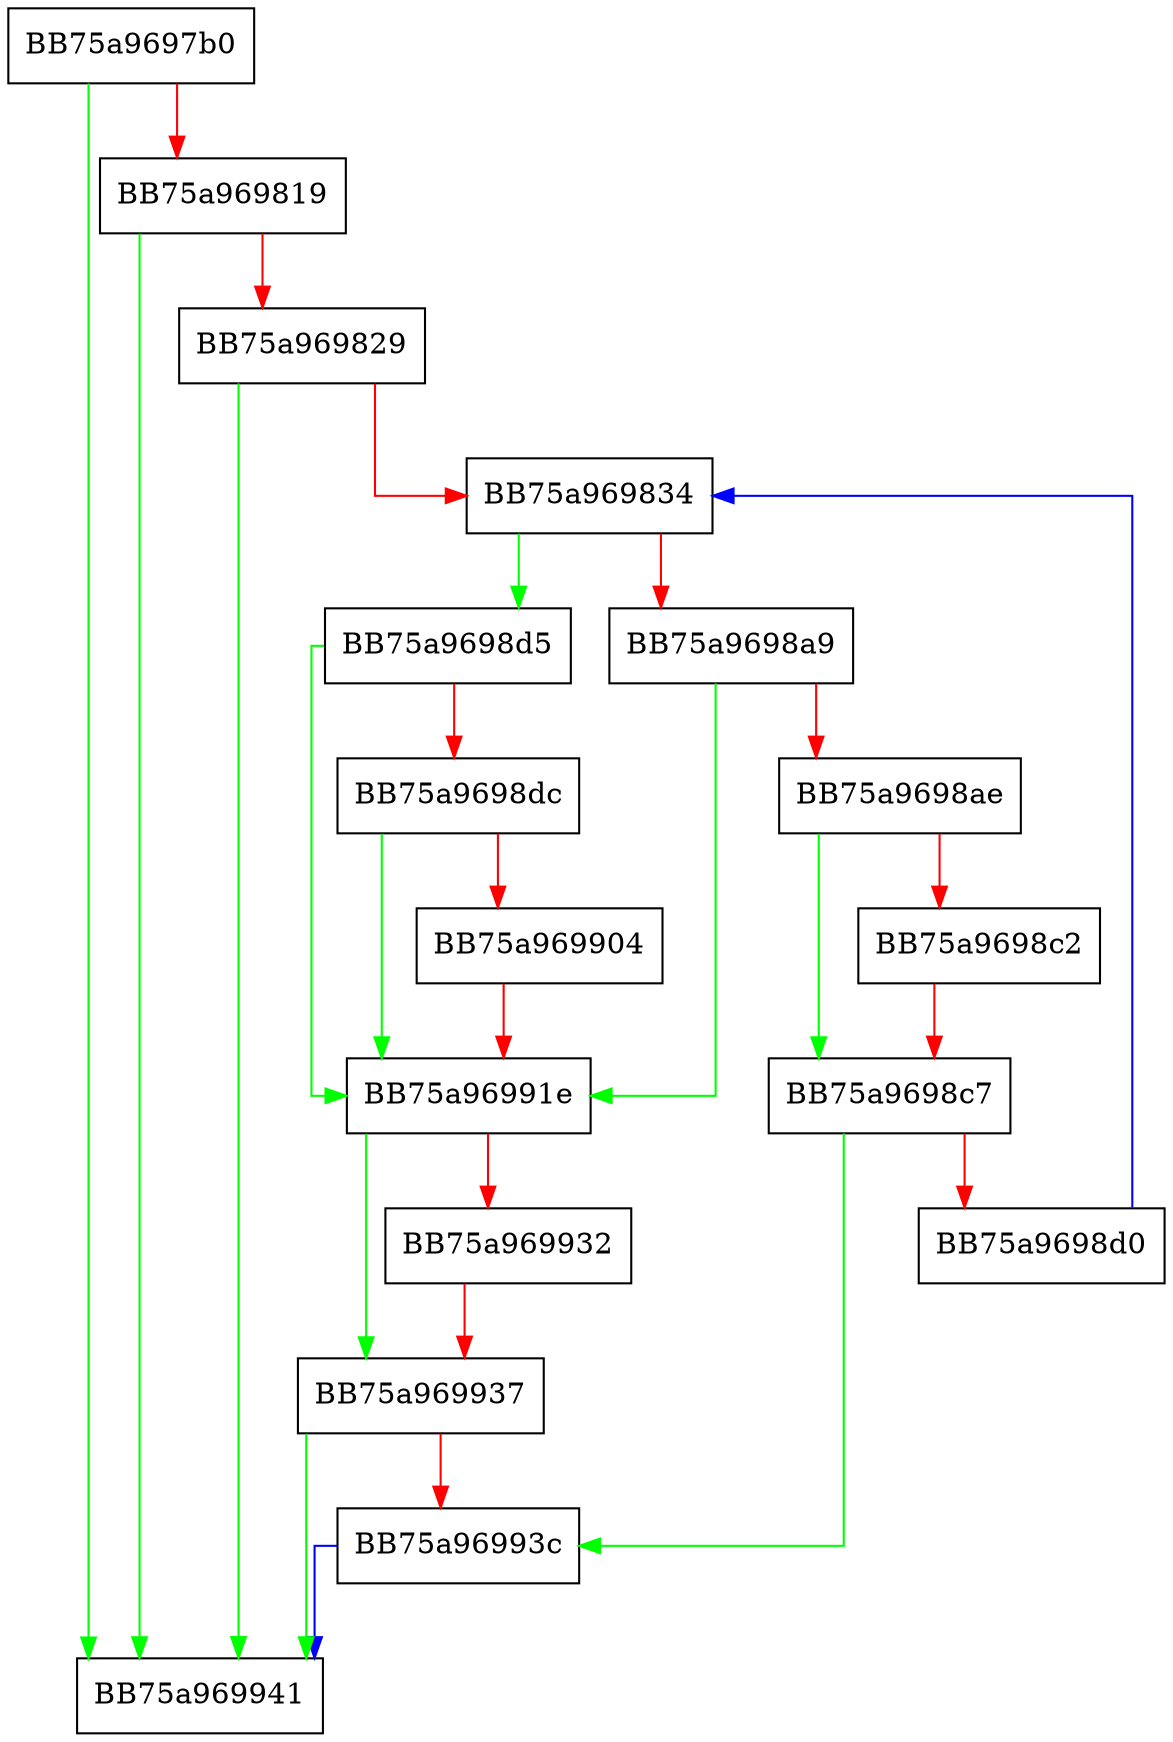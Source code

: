 digraph discover_dependencies_ex {
  node [shape="box"];
  graph [splines=ortho];
  BB75a9697b0 -> BB75a969941 [color="green"];
  BB75a9697b0 -> BB75a969819 [color="red"];
  BB75a969819 -> BB75a969941 [color="green"];
  BB75a969819 -> BB75a969829 [color="red"];
  BB75a969829 -> BB75a969941 [color="green"];
  BB75a969829 -> BB75a969834 [color="red"];
  BB75a969834 -> BB75a9698d5 [color="green"];
  BB75a969834 -> BB75a9698a9 [color="red"];
  BB75a9698a9 -> BB75a96991e [color="green"];
  BB75a9698a9 -> BB75a9698ae [color="red"];
  BB75a9698ae -> BB75a9698c7 [color="green"];
  BB75a9698ae -> BB75a9698c2 [color="red"];
  BB75a9698c2 -> BB75a9698c7 [color="red"];
  BB75a9698c7 -> BB75a96993c [color="green"];
  BB75a9698c7 -> BB75a9698d0 [color="red"];
  BB75a9698d0 -> BB75a969834 [color="blue"];
  BB75a9698d5 -> BB75a96991e [color="green"];
  BB75a9698d5 -> BB75a9698dc [color="red"];
  BB75a9698dc -> BB75a96991e [color="green"];
  BB75a9698dc -> BB75a969904 [color="red"];
  BB75a969904 -> BB75a96991e [color="red"];
  BB75a96991e -> BB75a969937 [color="green"];
  BB75a96991e -> BB75a969932 [color="red"];
  BB75a969932 -> BB75a969937 [color="red"];
  BB75a969937 -> BB75a969941 [color="green"];
  BB75a969937 -> BB75a96993c [color="red"];
  BB75a96993c -> BB75a969941 [color="blue"];
}